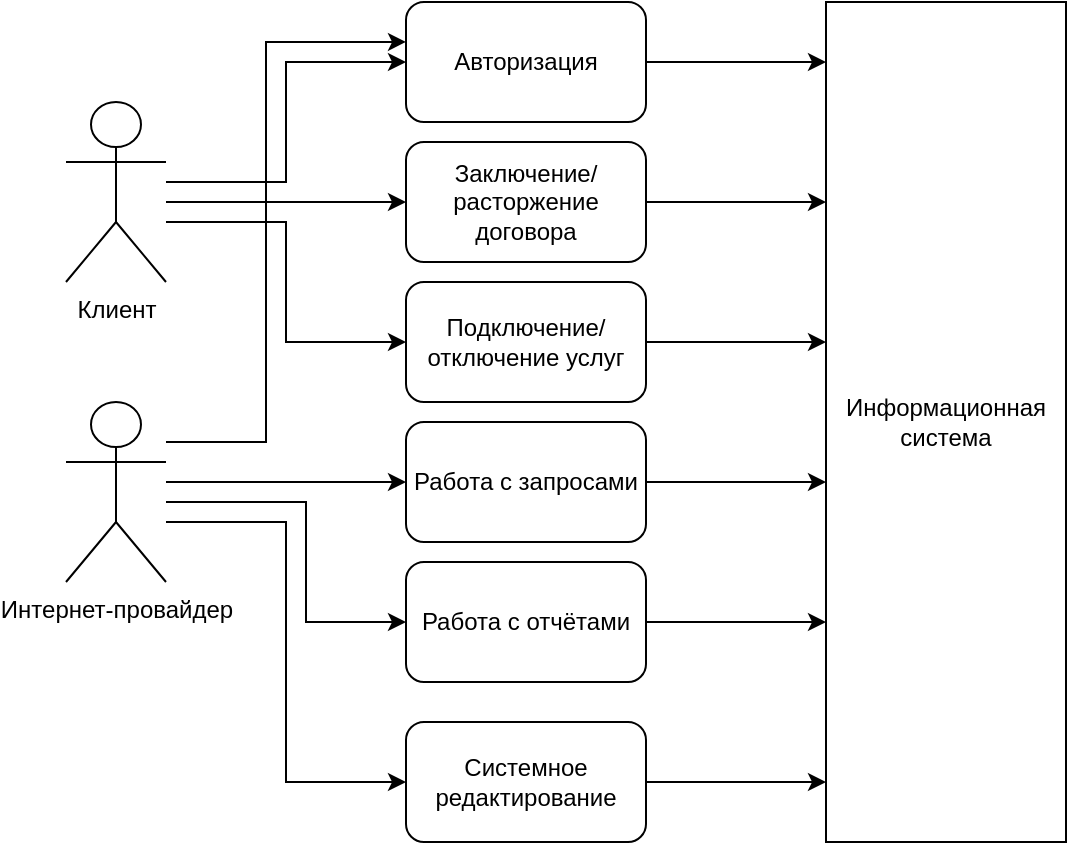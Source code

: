 <mxfile version="24.7.16">
  <diagram name="Страница — 1" id="EJxZcMox-IyS230PJFPX">
    <mxGraphModel dx="1257" dy="769" grid="1" gridSize="10" guides="1" tooltips="1" connect="1" arrows="1" fold="1" page="1" pageScale="1" pageWidth="827" pageHeight="1169" math="0" shadow="0">
      <root>
        <mxCell id="0" />
        <mxCell id="1" parent="0" />
        <mxCell id="wOC3Dm2rqbrY0r6MGA11-16" style="edgeStyle=orthogonalEdgeStyle;rounded=0;orthogonalLoop=1;jettySize=auto;html=1;entryX=0;entryY=0.333;entryDx=0;entryDy=0;entryPerimeter=0;" edge="1" parent="1" source="wOC3Dm2rqbrY0r6MGA11-2" target="wOC3Dm2rqbrY0r6MGA11-26">
          <mxGeometry relative="1" as="geometry">
            <mxPoint x="330" y="230" as="targetPoint" />
            <Array as="points">
              <mxPoint x="280" y="430" />
              <mxPoint x="280" y="230" />
            </Array>
          </mxGeometry>
        </mxCell>
        <mxCell id="wOC3Dm2rqbrY0r6MGA11-19" style="edgeStyle=orthogonalEdgeStyle;rounded=0;orthogonalLoop=1;jettySize=auto;html=1;entryX=0;entryY=0.5;entryDx=0;entryDy=0;" edge="1" parent="1" source="wOC3Dm2rqbrY0r6MGA11-2" target="wOC3Dm2rqbrY0r6MGA11-32">
          <mxGeometry relative="1" as="geometry">
            <mxPoint x="350" y="520" as="targetPoint" />
            <Array as="points">
              <mxPoint x="290" y="470" />
              <mxPoint x="290" y="600" />
            </Array>
          </mxGeometry>
        </mxCell>
        <mxCell id="wOC3Dm2rqbrY0r6MGA11-34" style="edgeStyle=orthogonalEdgeStyle;rounded=0;orthogonalLoop=1;jettySize=auto;html=1;entryX=0;entryY=0.5;entryDx=0;entryDy=0;" edge="1" parent="1" source="wOC3Dm2rqbrY0r6MGA11-2" target="wOC3Dm2rqbrY0r6MGA11-30">
          <mxGeometry relative="1" as="geometry">
            <Array as="points">
              <mxPoint x="260" y="450" />
              <mxPoint x="260" y="450" />
            </Array>
          </mxGeometry>
        </mxCell>
        <mxCell id="wOC3Dm2rqbrY0r6MGA11-36" style="edgeStyle=orthogonalEdgeStyle;rounded=0;orthogonalLoop=1;jettySize=auto;html=1;entryX=0;entryY=0.5;entryDx=0;entryDy=0;" edge="1" parent="1" source="wOC3Dm2rqbrY0r6MGA11-2" target="wOC3Dm2rqbrY0r6MGA11-35">
          <mxGeometry relative="1" as="geometry">
            <Array as="points">
              <mxPoint x="300" y="460" />
              <mxPoint x="300" y="520" />
            </Array>
          </mxGeometry>
        </mxCell>
        <mxCell id="wOC3Dm2rqbrY0r6MGA11-2" value="Интернет-провайдер" style="shape=umlActor;verticalLabelPosition=bottom;verticalAlign=top;html=1;outlineConnect=0;" vertex="1" parent="1">
          <mxGeometry x="180" y="410" width="50" height="90" as="geometry" />
        </mxCell>
        <mxCell id="wOC3Dm2rqbrY0r6MGA11-7" value="Информационная система" style="rounded=0;whiteSpace=wrap;html=1;" vertex="1" parent="1">
          <mxGeometry x="560" y="210" width="120" height="420" as="geometry" />
        </mxCell>
        <mxCell id="wOC3Dm2rqbrY0r6MGA11-15" style="edgeStyle=orthogonalEdgeStyle;rounded=0;orthogonalLoop=1;jettySize=auto;html=1;entryX=0;entryY=0.5;entryDx=0;entryDy=0;" edge="1" parent="1" source="wOC3Dm2rqbrY0r6MGA11-13" target="wOC3Dm2rqbrY0r6MGA11-26">
          <mxGeometry relative="1" as="geometry">
            <mxPoint x="350" y="240" as="targetPoint" />
            <Array as="points">
              <mxPoint x="290" y="300" />
              <mxPoint x="290" y="240" />
            </Array>
          </mxGeometry>
        </mxCell>
        <mxCell id="wOC3Dm2rqbrY0r6MGA11-17" style="edgeStyle=orthogonalEdgeStyle;rounded=0;orthogonalLoop=1;jettySize=auto;html=1;entryX=0;entryY=0.5;entryDx=0;entryDy=0;" edge="1" parent="1" source="wOC3Dm2rqbrY0r6MGA11-13" target="wOC3Dm2rqbrY0r6MGA11-27">
          <mxGeometry relative="1" as="geometry">
            <mxPoint x="350.0" y="310" as="targetPoint" />
            <Array as="points">
              <mxPoint x="260" y="310" />
              <mxPoint x="260" y="310" />
            </Array>
          </mxGeometry>
        </mxCell>
        <mxCell id="wOC3Dm2rqbrY0r6MGA11-18" style="edgeStyle=orthogonalEdgeStyle;rounded=0;orthogonalLoop=1;jettySize=auto;html=1;entryX=0;entryY=0.5;entryDx=0;entryDy=0;" edge="1" parent="1" source="wOC3Dm2rqbrY0r6MGA11-13" target="wOC3Dm2rqbrY0r6MGA11-28">
          <mxGeometry relative="1" as="geometry">
            <mxPoint x="350.0" y="380" as="targetPoint" />
            <Array as="points">
              <mxPoint x="290" y="320" />
              <mxPoint x="290" y="380" />
            </Array>
          </mxGeometry>
        </mxCell>
        <mxCell id="wOC3Dm2rqbrY0r6MGA11-13" value="Клиент" style="shape=umlActor;verticalLabelPosition=bottom;verticalAlign=top;html=1;outlineConnect=0;" vertex="1" parent="1">
          <mxGeometry x="180" y="260" width="50" height="90" as="geometry" />
        </mxCell>
        <mxCell id="wOC3Dm2rqbrY0r6MGA11-38" value="" style="edgeStyle=orthogonalEdgeStyle;rounded=0;orthogonalLoop=1;jettySize=auto;html=1;" edge="1" parent="1" source="wOC3Dm2rqbrY0r6MGA11-26" target="wOC3Dm2rqbrY0r6MGA11-7">
          <mxGeometry relative="1" as="geometry">
            <Array as="points">
              <mxPoint x="540" y="240" />
              <mxPoint x="540" y="240" />
            </Array>
          </mxGeometry>
        </mxCell>
        <mxCell id="wOC3Dm2rqbrY0r6MGA11-26" value="Авторизация" style="rounded=1;whiteSpace=wrap;html=1;" vertex="1" parent="1">
          <mxGeometry x="350" y="210" width="120" height="60" as="geometry" />
        </mxCell>
        <mxCell id="wOC3Dm2rqbrY0r6MGA11-39" value="" style="edgeStyle=orthogonalEdgeStyle;rounded=0;orthogonalLoop=1;jettySize=auto;html=1;" edge="1" parent="1" source="wOC3Dm2rqbrY0r6MGA11-27" target="wOC3Dm2rqbrY0r6MGA11-7">
          <mxGeometry relative="1" as="geometry">
            <Array as="points">
              <mxPoint x="530" y="310" />
              <mxPoint x="530" y="310" />
            </Array>
          </mxGeometry>
        </mxCell>
        <mxCell id="wOC3Dm2rqbrY0r6MGA11-27" value="Заключение/расторжение договора" style="rounded=1;whiteSpace=wrap;html=1;" vertex="1" parent="1">
          <mxGeometry x="350" y="280" width="120" height="60" as="geometry" />
        </mxCell>
        <mxCell id="wOC3Dm2rqbrY0r6MGA11-40" value="" style="edgeStyle=orthogonalEdgeStyle;rounded=0;orthogonalLoop=1;jettySize=auto;html=1;" edge="1" parent="1" source="wOC3Dm2rqbrY0r6MGA11-28" target="wOC3Dm2rqbrY0r6MGA11-7">
          <mxGeometry relative="1" as="geometry">
            <Array as="points">
              <mxPoint x="540" y="380" />
              <mxPoint x="540" y="380" />
            </Array>
          </mxGeometry>
        </mxCell>
        <mxCell id="wOC3Dm2rqbrY0r6MGA11-28" value="Подключение/отключение услуг" style="rounded=1;whiteSpace=wrap;html=1;" vertex="1" parent="1">
          <mxGeometry x="350" y="350" width="120" height="60" as="geometry" />
        </mxCell>
        <mxCell id="wOC3Dm2rqbrY0r6MGA11-41" value="" style="edgeStyle=orthogonalEdgeStyle;rounded=0;orthogonalLoop=1;jettySize=auto;html=1;" edge="1" parent="1" source="wOC3Dm2rqbrY0r6MGA11-30" target="wOC3Dm2rqbrY0r6MGA11-7">
          <mxGeometry relative="1" as="geometry">
            <Array as="points">
              <mxPoint x="530" y="450" />
              <mxPoint x="530" y="450" />
            </Array>
          </mxGeometry>
        </mxCell>
        <mxCell id="wOC3Dm2rqbrY0r6MGA11-30" value="Работа с запросами" style="rounded=1;whiteSpace=wrap;html=1;" vertex="1" parent="1">
          <mxGeometry x="350" y="420" width="120" height="60" as="geometry" />
        </mxCell>
        <mxCell id="wOC3Dm2rqbrY0r6MGA11-43" value="" style="edgeStyle=orthogonalEdgeStyle;rounded=0;orthogonalLoop=1;jettySize=auto;html=1;" edge="1" parent="1" source="wOC3Dm2rqbrY0r6MGA11-32" target="wOC3Dm2rqbrY0r6MGA11-7">
          <mxGeometry relative="1" as="geometry">
            <Array as="points">
              <mxPoint x="530" y="600" />
              <mxPoint x="530" y="600" />
            </Array>
          </mxGeometry>
        </mxCell>
        <mxCell id="wOC3Dm2rqbrY0r6MGA11-32" value="Системное редактирование" style="rounded=1;whiteSpace=wrap;html=1;" vertex="1" parent="1">
          <mxGeometry x="350" y="570" width="120" height="60" as="geometry" />
        </mxCell>
        <mxCell id="wOC3Dm2rqbrY0r6MGA11-42" value="" style="edgeStyle=orthogonalEdgeStyle;rounded=0;orthogonalLoop=1;jettySize=auto;html=1;" edge="1" parent="1" source="wOC3Dm2rqbrY0r6MGA11-35" target="wOC3Dm2rqbrY0r6MGA11-7">
          <mxGeometry relative="1" as="geometry">
            <Array as="points">
              <mxPoint x="540" y="520" />
              <mxPoint x="540" y="520" />
            </Array>
          </mxGeometry>
        </mxCell>
        <mxCell id="wOC3Dm2rqbrY0r6MGA11-35" value="Работа с отчётами" style="rounded=1;whiteSpace=wrap;html=1;" vertex="1" parent="1">
          <mxGeometry x="350" y="490" width="120" height="60" as="geometry" />
        </mxCell>
      </root>
    </mxGraphModel>
  </diagram>
</mxfile>
